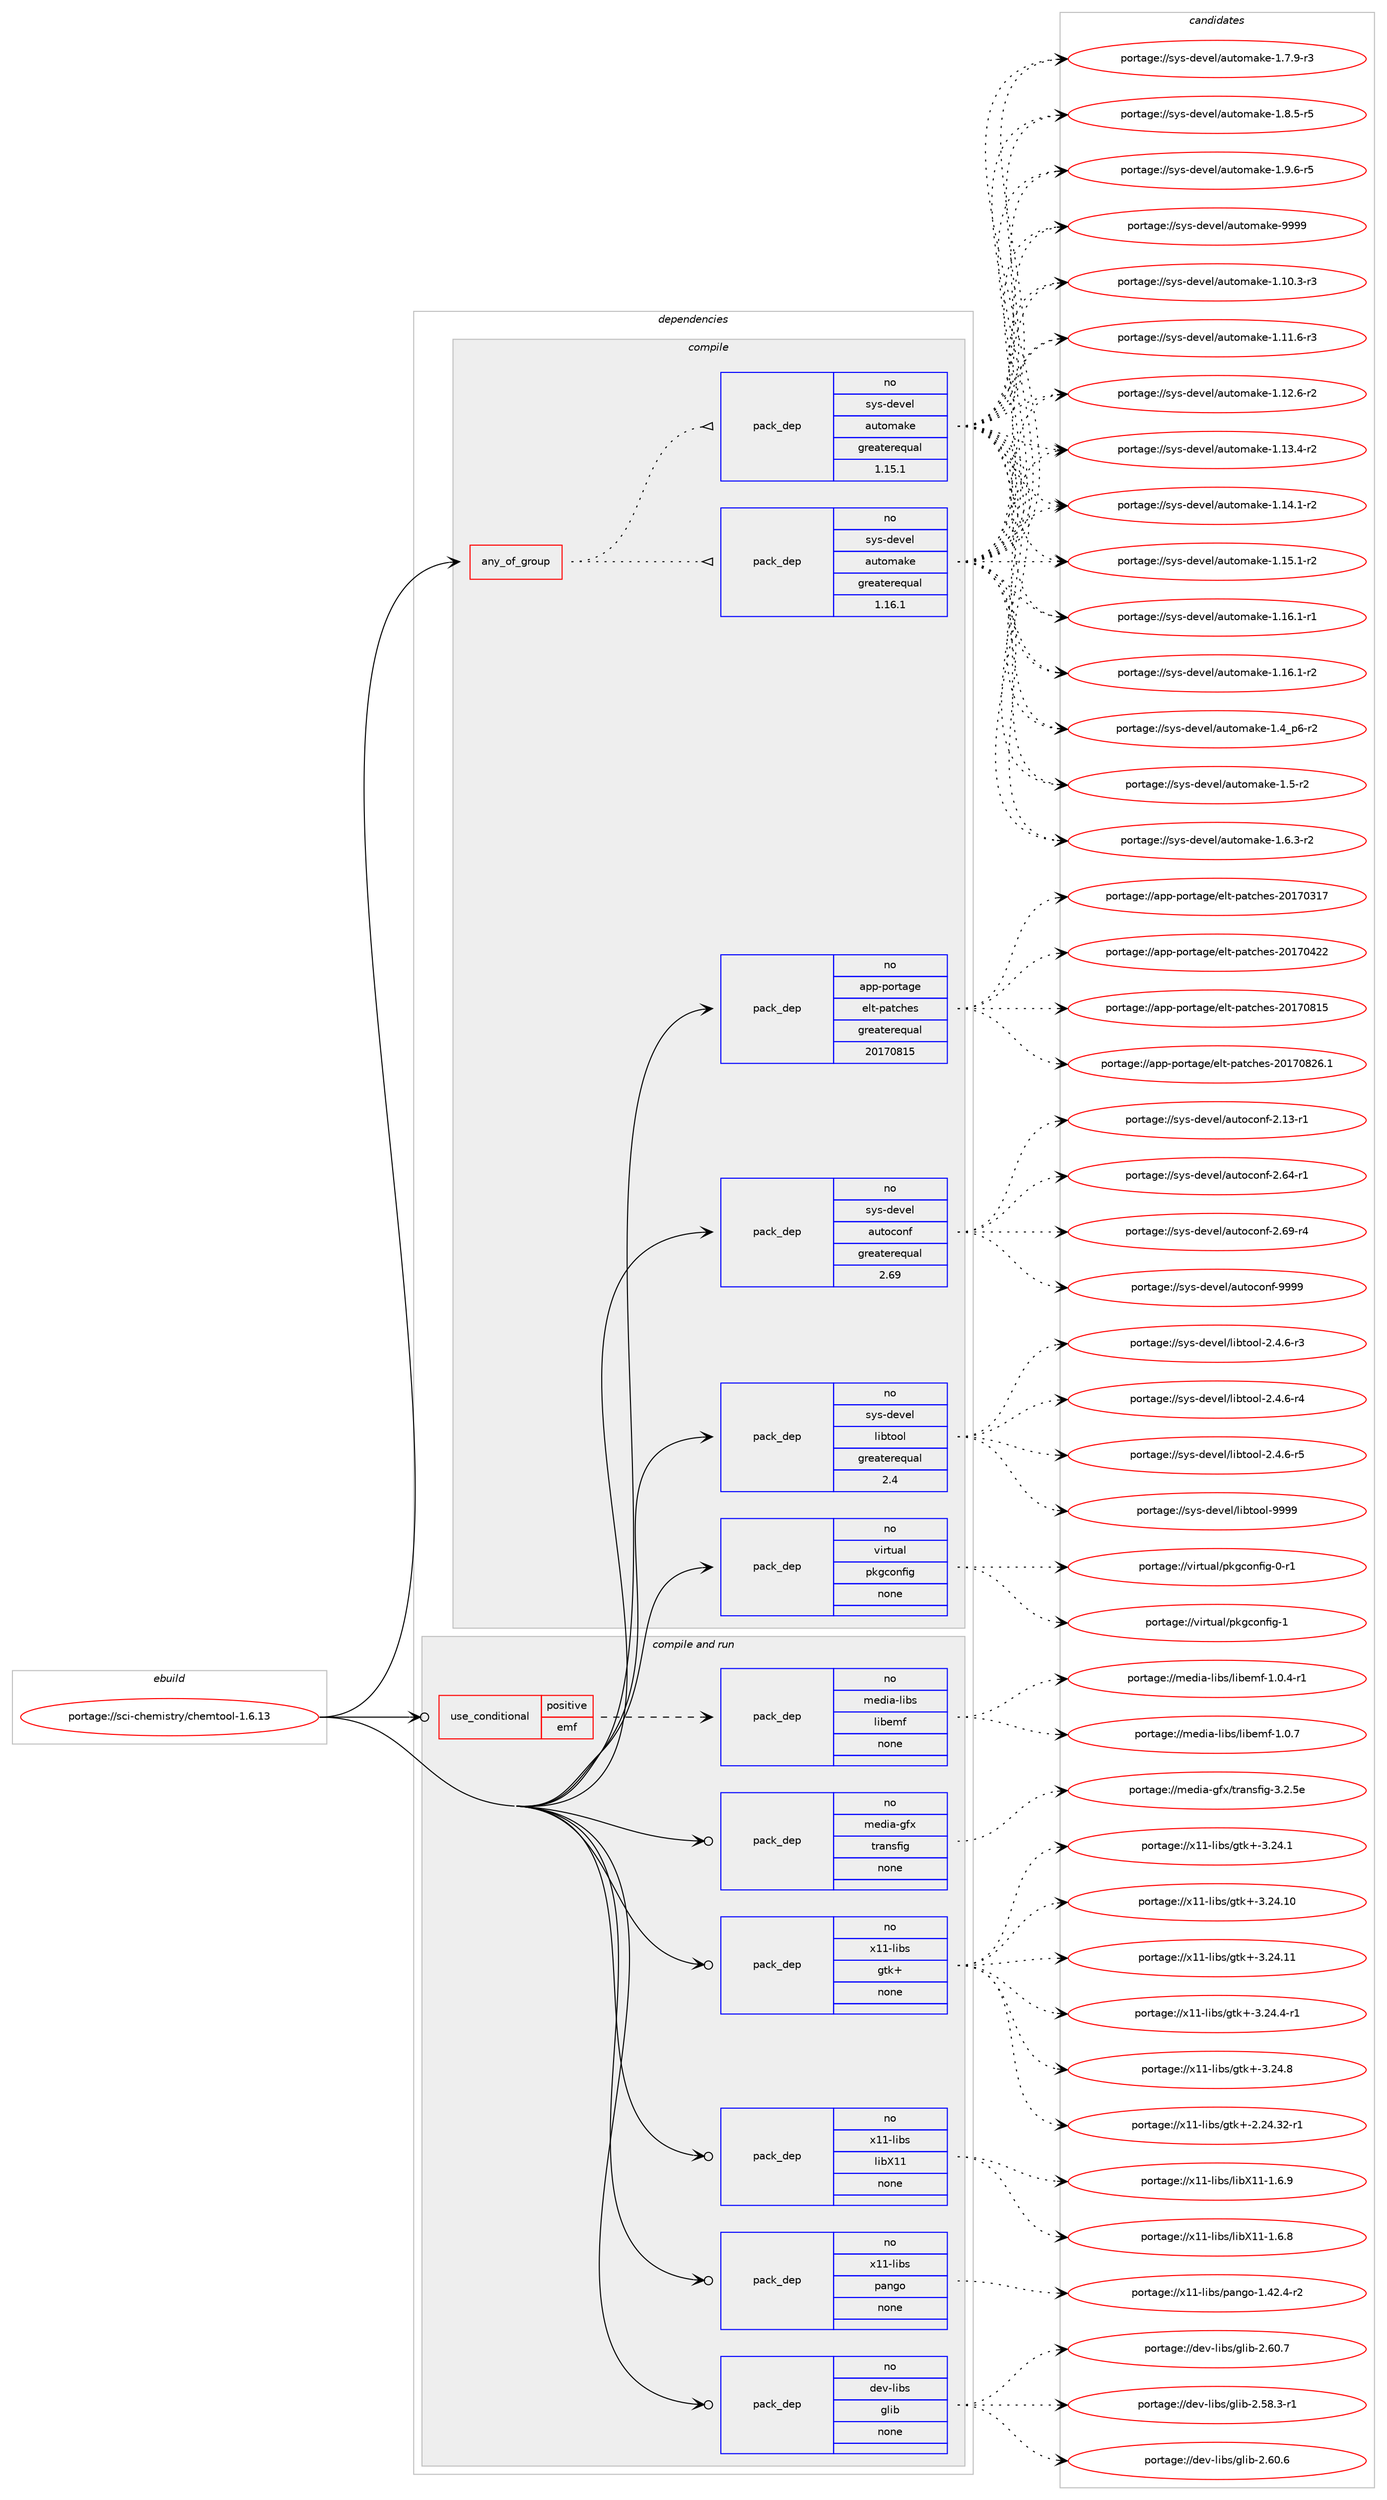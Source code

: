 digraph prolog {

# *************
# Graph options
# *************

newrank=true;
concentrate=true;
compound=true;
graph [rankdir=LR,fontname=Helvetica,fontsize=10,ranksep=1.5];#, ranksep=2.5, nodesep=0.2];
edge  [arrowhead=vee];
node  [fontname=Helvetica,fontsize=10];

# **********
# The ebuild
# **********

subgraph cluster_leftcol {
color=gray;
rank=same;
label=<<i>ebuild</i>>;
id [label="portage://sci-chemistry/chemtool-1.6.13", color=red, width=4, href="../sci-chemistry/chemtool-1.6.13.svg"];
}

# ****************
# The dependencies
# ****************

subgraph cluster_midcol {
color=gray;
label=<<i>dependencies</i>>;
subgraph cluster_compile {
fillcolor="#eeeeee";
style=filled;
label=<<i>compile</i>>;
subgraph any6312 {
dependency384377 [label=<<TABLE BORDER="0" CELLBORDER="1" CELLSPACING="0" CELLPADDING="4"><TR><TD CELLPADDING="10">any_of_group</TD></TR></TABLE>>, shape=none, color=red];subgraph pack282483 {
dependency384378 [label=<<TABLE BORDER="0" CELLBORDER="1" CELLSPACING="0" CELLPADDING="4" WIDTH="220"><TR><TD ROWSPAN="6" CELLPADDING="30">pack_dep</TD></TR><TR><TD WIDTH="110">no</TD></TR><TR><TD>sys-devel</TD></TR><TR><TD>automake</TD></TR><TR><TD>greaterequal</TD></TR><TR><TD>1.16.1</TD></TR></TABLE>>, shape=none, color=blue];
}
dependency384377:e -> dependency384378:w [weight=20,style="dotted",arrowhead="oinv"];
subgraph pack282484 {
dependency384379 [label=<<TABLE BORDER="0" CELLBORDER="1" CELLSPACING="0" CELLPADDING="4" WIDTH="220"><TR><TD ROWSPAN="6" CELLPADDING="30">pack_dep</TD></TR><TR><TD WIDTH="110">no</TD></TR><TR><TD>sys-devel</TD></TR><TR><TD>automake</TD></TR><TR><TD>greaterequal</TD></TR><TR><TD>1.15.1</TD></TR></TABLE>>, shape=none, color=blue];
}
dependency384377:e -> dependency384379:w [weight=20,style="dotted",arrowhead="oinv"];
}
id:e -> dependency384377:w [weight=20,style="solid",arrowhead="vee"];
subgraph pack282485 {
dependency384380 [label=<<TABLE BORDER="0" CELLBORDER="1" CELLSPACING="0" CELLPADDING="4" WIDTH="220"><TR><TD ROWSPAN="6" CELLPADDING="30">pack_dep</TD></TR><TR><TD WIDTH="110">no</TD></TR><TR><TD>app-portage</TD></TR><TR><TD>elt-patches</TD></TR><TR><TD>greaterequal</TD></TR><TR><TD>20170815</TD></TR></TABLE>>, shape=none, color=blue];
}
id:e -> dependency384380:w [weight=20,style="solid",arrowhead="vee"];
subgraph pack282486 {
dependency384381 [label=<<TABLE BORDER="0" CELLBORDER="1" CELLSPACING="0" CELLPADDING="4" WIDTH="220"><TR><TD ROWSPAN="6" CELLPADDING="30">pack_dep</TD></TR><TR><TD WIDTH="110">no</TD></TR><TR><TD>sys-devel</TD></TR><TR><TD>autoconf</TD></TR><TR><TD>greaterequal</TD></TR><TR><TD>2.69</TD></TR></TABLE>>, shape=none, color=blue];
}
id:e -> dependency384381:w [weight=20,style="solid",arrowhead="vee"];
subgraph pack282487 {
dependency384382 [label=<<TABLE BORDER="0" CELLBORDER="1" CELLSPACING="0" CELLPADDING="4" WIDTH="220"><TR><TD ROWSPAN="6" CELLPADDING="30">pack_dep</TD></TR><TR><TD WIDTH="110">no</TD></TR><TR><TD>sys-devel</TD></TR><TR><TD>libtool</TD></TR><TR><TD>greaterequal</TD></TR><TR><TD>2.4</TD></TR></TABLE>>, shape=none, color=blue];
}
id:e -> dependency384382:w [weight=20,style="solid",arrowhead="vee"];
subgraph pack282488 {
dependency384383 [label=<<TABLE BORDER="0" CELLBORDER="1" CELLSPACING="0" CELLPADDING="4" WIDTH="220"><TR><TD ROWSPAN="6" CELLPADDING="30">pack_dep</TD></TR><TR><TD WIDTH="110">no</TD></TR><TR><TD>virtual</TD></TR><TR><TD>pkgconfig</TD></TR><TR><TD>none</TD></TR><TR><TD></TD></TR></TABLE>>, shape=none, color=blue];
}
id:e -> dependency384383:w [weight=20,style="solid",arrowhead="vee"];
}
subgraph cluster_compileandrun {
fillcolor="#eeeeee";
style=filled;
label=<<i>compile and run</i>>;
subgraph cond95379 {
dependency384384 [label=<<TABLE BORDER="0" CELLBORDER="1" CELLSPACING="0" CELLPADDING="4"><TR><TD ROWSPAN="3" CELLPADDING="10">use_conditional</TD></TR><TR><TD>positive</TD></TR><TR><TD>emf</TD></TR></TABLE>>, shape=none, color=red];
subgraph pack282489 {
dependency384385 [label=<<TABLE BORDER="0" CELLBORDER="1" CELLSPACING="0" CELLPADDING="4" WIDTH="220"><TR><TD ROWSPAN="6" CELLPADDING="30">pack_dep</TD></TR><TR><TD WIDTH="110">no</TD></TR><TR><TD>media-libs</TD></TR><TR><TD>libemf</TD></TR><TR><TD>none</TD></TR><TR><TD></TD></TR></TABLE>>, shape=none, color=blue];
}
dependency384384:e -> dependency384385:w [weight=20,style="dashed",arrowhead="vee"];
}
id:e -> dependency384384:w [weight=20,style="solid",arrowhead="odotvee"];
subgraph pack282490 {
dependency384386 [label=<<TABLE BORDER="0" CELLBORDER="1" CELLSPACING="0" CELLPADDING="4" WIDTH="220"><TR><TD ROWSPAN="6" CELLPADDING="30">pack_dep</TD></TR><TR><TD WIDTH="110">no</TD></TR><TR><TD>dev-libs</TD></TR><TR><TD>glib</TD></TR><TR><TD>none</TD></TR><TR><TD></TD></TR></TABLE>>, shape=none, color=blue];
}
id:e -> dependency384386:w [weight=20,style="solid",arrowhead="odotvee"];
subgraph pack282491 {
dependency384387 [label=<<TABLE BORDER="0" CELLBORDER="1" CELLSPACING="0" CELLPADDING="4" WIDTH="220"><TR><TD ROWSPAN="6" CELLPADDING="30">pack_dep</TD></TR><TR><TD WIDTH="110">no</TD></TR><TR><TD>media-gfx</TD></TR><TR><TD>transfig</TD></TR><TR><TD>none</TD></TR><TR><TD></TD></TR></TABLE>>, shape=none, color=blue];
}
id:e -> dependency384387:w [weight=20,style="solid",arrowhead="odotvee"];
subgraph pack282492 {
dependency384388 [label=<<TABLE BORDER="0" CELLBORDER="1" CELLSPACING="0" CELLPADDING="4" WIDTH="220"><TR><TD ROWSPAN="6" CELLPADDING="30">pack_dep</TD></TR><TR><TD WIDTH="110">no</TD></TR><TR><TD>x11-libs</TD></TR><TR><TD>gtk+</TD></TR><TR><TD>none</TD></TR><TR><TD></TD></TR></TABLE>>, shape=none, color=blue];
}
id:e -> dependency384388:w [weight=20,style="solid",arrowhead="odotvee"];
subgraph pack282493 {
dependency384389 [label=<<TABLE BORDER="0" CELLBORDER="1" CELLSPACING="0" CELLPADDING="4" WIDTH="220"><TR><TD ROWSPAN="6" CELLPADDING="30">pack_dep</TD></TR><TR><TD WIDTH="110">no</TD></TR><TR><TD>x11-libs</TD></TR><TR><TD>libX11</TD></TR><TR><TD>none</TD></TR><TR><TD></TD></TR></TABLE>>, shape=none, color=blue];
}
id:e -> dependency384389:w [weight=20,style="solid",arrowhead="odotvee"];
subgraph pack282494 {
dependency384390 [label=<<TABLE BORDER="0" CELLBORDER="1" CELLSPACING="0" CELLPADDING="4" WIDTH="220"><TR><TD ROWSPAN="6" CELLPADDING="30">pack_dep</TD></TR><TR><TD WIDTH="110">no</TD></TR><TR><TD>x11-libs</TD></TR><TR><TD>pango</TD></TR><TR><TD>none</TD></TR><TR><TD></TD></TR></TABLE>>, shape=none, color=blue];
}
id:e -> dependency384390:w [weight=20,style="solid",arrowhead="odotvee"];
}
subgraph cluster_run {
fillcolor="#eeeeee";
style=filled;
label=<<i>run</i>>;
}
}

# **************
# The candidates
# **************

subgraph cluster_choices {
rank=same;
color=gray;
label=<<i>candidates</i>>;

subgraph choice282483 {
color=black;
nodesep=1;
choiceportage11512111545100101118101108479711711611110997107101454946494846514511451 [label="portage://sys-devel/automake-1.10.3-r3", color=red, width=4,href="../sys-devel/automake-1.10.3-r3.svg"];
choiceportage11512111545100101118101108479711711611110997107101454946494946544511451 [label="portage://sys-devel/automake-1.11.6-r3", color=red, width=4,href="../sys-devel/automake-1.11.6-r3.svg"];
choiceportage11512111545100101118101108479711711611110997107101454946495046544511450 [label="portage://sys-devel/automake-1.12.6-r2", color=red, width=4,href="../sys-devel/automake-1.12.6-r2.svg"];
choiceportage11512111545100101118101108479711711611110997107101454946495146524511450 [label="portage://sys-devel/automake-1.13.4-r2", color=red, width=4,href="../sys-devel/automake-1.13.4-r2.svg"];
choiceportage11512111545100101118101108479711711611110997107101454946495246494511450 [label="portage://sys-devel/automake-1.14.1-r2", color=red, width=4,href="../sys-devel/automake-1.14.1-r2.svg"];
choiceportage11512111545100101118101108479711711611110997107101454946495346494511450 [label="portage://sys-devel/automake-1.15.1-r2", color=red, width=4,href="../sys-devel/automake-1.15.1-r2.svg"];
choiceportage11512111545100101118101108479711711611110997107101454946495446494511449 [label="portage://sys-devel/automake-1.16.1-r1", color=red, width=4,href="../sys-devel/automake-1.16.1-r1.svg"];
choiceportage11512111545100101118101108479711711611110997107101454946495446494511450 [label="portage://sys-devel/automake-1.16.1-r2", color=red, width=4,href="../sys-devel/automake-1.16.1-r2.svg"];
choiceportage115121115451001011181011084797117116111109971071014549465295112544511450 [label="portage://sys-devel/automake-1.4_p6-r2", color=red, width=4,href="../sys-devel/automake-1.4_p6-r2.svg"];
choiceportage11512111545100101118101108479711711611110997107101454946534511450 [label="portage://sys-devel/automake-1.5-r2", color=red, width=4,href="../sys-devel/automake-1.5-r2.svg"];
choiceportage115121115451001011181011084797117116111109971071014549465446514511450 [label="portage://sys-devel/automake-1.6.3-r2", color=red, width=4,href="../sys-devel/automake-1.6.3-r2.svg"];
choiceportage115121115451001011181011084797117116111109971071014549465546574511451 [label="portage://sys-devel/automake-1.7.9-r3", color=red, width=4,href="../sys-devel/automake-1.7.9-r3.svg"];
choiceportage115121115451001011181011084797117116111109971071014549465646534511453 [label="portage://sys-devel/automake-1.8.5-r5", color=red, width=4,href="../sys-devel/automake-1.8.5-r5.svg"];
choiceportage115121115451001011181011084797117116111109971071014549465746544511453 [label="portage://sys-devel/automake-1.9.6-r5", color=red, width=4,href="../sys-devel/automake-1.9.6-r5.svg"];
choiceportage115121115451001011181011084797117116111109971071014557575757 [label="portage://sys-devel/automake-9999", color=red, width=4,href="../sys-devel/automake-9999.svg"];
dependency384378:e -> choiceportage11512111545100101118101108479711711611110997107101454946494846514511451:w [style=dotted,weight="100"];
dependency384378:e -> choiceportage11512111545100101118101108479711711611110997107101454946494946544511451:w [style=dotted,weight="100"];
dependency384378:e -> choiceportage11512111545100101118101108479711711611110997107101454946495046544511450:w [style=dotted,weight="100"];
dependency384378:e -> choiceportage11512111545100101118101108479711711611110997107101454946495146524511450:w [style=dotted,weight="100"];
dependency384378:e -> choiceportage11512111545100101118101108479711711611110997107101454946495246494511450:w [style=dotted,weight="100"];
dependency384378:e -> choiceportage11512111545100101118101108479711711611110997107101454946495346494511450:w [style=dotted,weight="100"];
dependency384378:e -> choiceportage11512111545100101118101108479711711611110997107101454946495446494511449:w [style=dotted,weight="100"];
dependency384378:e -> choiceportage11512111545100101118101108479711711611110997107101454946495446494511450:w [style=dotted,weight="100"];
dependency384378:e -> choiceportage115121115451001011181011084797117116111109971071014549465295112544511450:w [style=dotted,weight="100"];
dependency384378:e -> choiceportage11512111545100101118101108479711711611110997107101454946534511450:w [style=dotted,weight="100"];
dependency384378:e -> choiceportage115121115451001011181011084797117116111109971071014549465446514511450:w [style=dotted,weight="100"];
dependency384378:e -> choiceportage115121115451001011181011084797117116111109971071014549465546574511451:w [style=dotted,weight="100"];
dependency384378:e -> choiceportage115121115451001011181011084797117116111109971071014549465646534511453:w [style=dotted,weight="100"];
dependency384378:e -> choiceportage115121115451001011181011084797117116111109971071014549465746544511453:w [style=dotted,weight="100"];
dependency384378:e -> choiceportage115121115451001011181011084797117116111109971071014557575757:w [style=dotted,weight="100"];
}
subgraph choice282484 {
color=black;
nodesep=1;
choiceportage11512111545100101118101108479711711611110997107101454946494846514511451 [label="portage://sys-devel/automake-1.10.3-r3", color=red, width=4,href="../sys-devel/automake-1.10.3-r3.svg"];
choiceportage11512111545100101118101108479711711611110997107101454946494946544511451 [label="portage://sys-devel/automake-1.11.6-r3", color=red, width=4,href="../sys-devel/automake-1.11.6-r3.svg"];
choiceportage11512111545100101118101108479711711611110997107101454946495046544511450 [label="portage://sys-devel/automake-1.12.6-r2", color=red, width=4,href="../sys-devel/automake-1.12.6-r2.svg"];
choiceportage11512111545100101118101108479711711611110997107101454946495146524511450 [label="portage://sys-devel/automake-1.13.4-r2", color=red, width=4,href="../sys-devel/automake-1.13.4-r2.svg"];
choiceportage11512111545100101118101108479711711611110997107101454946495246494511450 [label="portage://sys-devel/automake-1.14.1-r2", color=red, width=4,href="../sys-devel/automake-1.14.1-r2.svg"];
choiceportage11512111545100101118101108479711711611110997107101454946495346494511450 [label="portage://sys-devel/automake-1.15.1-r2", color=red, width=4,href="../sys-devel/automake-1.15.1-r2.svg"];
choiceportage11512111545100101118101108479711711611110997107101454946495446494511449 [label="portage://sys-devel/automake-1.16.1-r1", color=red, width=4,href="../sys-devel/automake-1.16.1-r1.svg"];
choiceportage11512111545100101118101108479711711611110997107101454946495446494511450 [label="portage://sys-devel/automake-1.16.1-r2", color=red, width=4,href="../sys-devel/automake-1.16.1-r2.svg"];
choiceportage115121115451001011181011084797117116111109971071014549465295112544511450 [label="portage://sys-devel/automake-1.4_p6-r2", color=red, width=4,href="../sys-devel/automake-1.4_p6-r2.svg"];
choiceportage11512111545100101118101108479711711611110997107101454946534511450 [label="portage://sys-devel/automake-1.5-r2", color=red, width=4,href="../sys-devel/automake-1.5-r2.svg"];
choiceportage115121115451001011181011084797117116111109971071014549465446514511450 [label="portage://sys-devel/automake-1.6.3-r2", color=red, width=4,href="../sys-devel/automake-1.6.3-r2.svg"];
choiceportage115121115451001011181011084797117116111109971071014549465546574511451 [label="portage://sys-devel/automake-1.7.9-r3", color=red, width=4,href="../sys-devel/automake-1.7.9-r3.svg"];
choiceportage115121115451001011181011084797117116111109971071014549465646534511453 [label="portage://sys-devel/automake-1.8.5-r5", color=red, width=4,href="../sys-devel/automake-1.8.5-r5.svg"];
choiceportage115121115451001011181011084797117116111109971071014549465746544511453 [label="portage://sys-devel/automake-1.9.6-r5", color=red, width=4,href="../sys-devel/automake-1.9.6-r5.svg"];
choiceportage115121115451001011181011084797117116111109971071014557575757 [label="portage://sys-devel/automake-9999", color=red, width=4,href="../sys-devel/automake-9999.svg"];
dependency384379:e -> choiceportage11512111545100101118101108479711711611110997107101454946494846514511451:w [style=dotted,weight="100"];
dependency384379:e -> choiceportage11512111545100101118101108479711711611110997107101454946494946544511451:w [style=dotted,weight="100"];
dependency384379:e -> choiceportage11512111545100101118101108479711711611110997107101454946495046544511450:w [style=dotted,weight="100"];
dependency384379:e -> choiceportage11512111545100101118101108479711711611110997107101454946495146524511450:w [style=dotted,weight="100"];
dependency384379:e -> choiceportage11512111545100101118101108479711711611110997107101454946495246494511450:w [style=dotted,weight="100"];
dependency384379:e -> choiceportage11512111545100101118101108479711711611110997107101454946495346494511450:w [style=dotted,weight="100"];
dependency384379:e -> choiceportage11512111545100101118101108479711711611110997107101454946495446494511449:w [style=dotted,weight="100"];
dependency384379:e -> choiceportage11512111545100101118101108479711711611110997107101454946495446494511450:w [style=dotted,weight="100"];
dependency384379:e -> choiceportage115121115451001011181011084797117116111109971071014549465295112544511450:w [style=dotted,weight="100"];
dependency384379:e -> choiceportage11512111545100101118101108479711711611110997107101454946534511450:w [style=dotted,weight="100"];
dependency384379:e -> choiceportage115121115451001011181011084797117116111109971071014549465446514511450:w [style=dotted,weight="100"];
dependency384379:e -> choiceportage115121115451001011181011084797117116111109971071014549465546574511451:w [style=dotted,weight="100"];
dependency384379:e -> choiceportage115121115451001011181011084797117116111109971071014549465646534511453:w [style=dotted,weight="100"];
dependency384379:e -> choiceportage115121115451001011181011084797117116111109971071014549465746544511453:w [style=dotted,weight="100"];
dependency384379:e -> choiceportage115121115451001011181011084797117116111109971071014557575757:w [style=dotted,weight="100"];
}
subgraph choice282485 {
color=black;
nodesep=1;
choiceportage97112112451121111141169710310147101108116451129711699104101115455048495548514955 [label="portage://app-portage/elt-patches-20170317", color=red, width=4,href="../app-portage/elt-patches-20170317.svg"];
choiceportage97112112451121111141169710310147101108116451129711699104101115455048495548525050 [label="portage://app-portage/elt-patches-20170422", color=red, width=4,href="../app-portage/elt-patches-20170422.svg"];
choiceportage97112112451121111141169710310147101108116451129711699104101115455048495548564953 [label="portage://app-portage/elt-patches-20170815", color=red, width=4,href="../app-portage/elt-patches-20170815.svg"];
choiceportage971121124511211111411697103101471011081164511297116991041011154550484955485650544649 [label="portage://app-portage/elt-patches-20170826.1", color=red, width=4,href="../app-portage/elt-patches-20170826.1.svg"];
dependency384380:e -> choiceportage97112112451121111141169710310147101108116451129711699104101115455048495548514955:w [style=dotted,weight="100"];
dependency384380:e -> choiceportage97112112451121111141169710310147101108116451129711699104101115455048495548525050:w [style=dotted,weight="100"];
dependency384380:e -> choiceportage97112112451121111141169710310147101108116451129711699104101115455048495548564953:w [style=dotted,weight="100"];
dependency384380:e -> choiceportage971121124511211111411697103101471011081164511297116991041011154550484955485650544649:w [style=dotted,weight="100"];
}
subgraph choice282486 {
color=black;
nodesep=1;
choiceportage1151211154510010111810110847971171161119911111010245504649514511449 [label="portage://sys-devel/autoconf-2.13-r1", color=red, width=4,href="../sys-devel/autoconf-2.13-r1.svg"];
choiceportage1151211154510010111810110847971171161119911111010245504654524511449 [label="portage://sys-devel/autoconf-2.64-r1", color=red, width=4,href="../sys-devel/autoconf-2.64-r1.svg"];
choiceportage1151211154510010111810110847971171161119911111010245504654574511452 [label="portage://sys-devel/autoconf-2.69-r4", color=red, width=4,href="../sys-devel/autoconf-2.69-r4.svg"];
choiceportage115121115451001011181011084797117116111991111101024557575757 [label="portage://sys-devel/autoconf-9999", color=red, width=4,href="../sys-devel/autoconf-9999.svg"];
dependency384381:e -> choiceportage1151211154510010111810110847971171161119911111010245504649514511449:w [style=dotted,weight="100"];
dependency384381:e -> choiceportage1151211154510010111810110847971171161119911111010245504654524511449:w [style=dotted,weight="100"];
dependency384381:e -> choiceportage1151211154510010111810110847971171161119911111010245504654574511452:w [style=dotted,weight="100"];
dependency384381:e -> choiceportage115121115451001011181011084797117116111991111101024557575757:w [style=dotted,weight="100"];
}
subgraph choice282487 {
color=black;
nodesep=1;
choiceportage1151211154510010111810110847108105981161111111084550465246544511451 [label="portage://sys-devel/libtool-2.4.6-r3", color=red, width=4,href="../sys-devel/libtool-2.4.6-r3.svg"];
choiceportage1151211154510010111810110847108105981161111111084550465246544511452 [label="portage://sys-devel/libtool-2.4.6-r4", color=red, width=4,href="../sys-devel/libtool-2.4.6-r4.svg"];
choiceportage1151211154510010111810110847108105981161111111084550465246544511453 [label="portage://sys-devel/libtool-2.4.6-r5", color=red, width=4,href="../sys-devel/libtool-2.4.6-r5.svg"];
choiceportage1151211154510010111810110847108105981161111111084557575757 [label="portage://sys-devel/libtool-9999", color=red, width=4,href="../sys-devel/libtool-9999.svg"];
dependency384382:e -> choiceportage1151211154510010111810110847108105981161111111084550465246544511451:w [style=dotted,weight="100"];
dependency384382:e -> choiceportage1151211154510010111810110847108105981161111111084550465246544511452:w [style=dotted,weight="100"];
dependency384382:e -> choiceportage1151211154510010111810110847108105981161111111084550465246544511453:w [style=dotted,weight="100"];
dependency384382:e -> choiceportage1151211154510010111810110847108105981161111111084557575757:w [style=dotted,weight="100"];
}
subgraph choice282488 {
color=black;
nodesep=1;
choiceportage11810511411611797108471121071039911111010210510345484511449 [label="portage://virtual/pkgconfig-0-r1", color=red, width=4,href="../virtual/pkgconfig-0-r1.svg"];
choiceportage1181051141161179710847112107103991111101021051034549 [label="portage://virtual/pkgconfig-1", color=red, width=4,href="../virtual/pkgconfig-1.svg"];
dependency384383:e -> choiceportage11810511411611797108471121071039911111010210510345484511449:w [style=dotted,weight="100"];
dependency384383:e -> choiceportage1181051141161179710847112107103991111101021051034549:w [style=dotted,weight="100"];
}
subgraph choice282489 {
color=black;
nodesep=1;
choiceportage10910110010597451081059811547108105981011091024549464846524511449 [label="portage://media-libs/libemf-1.0.4-r1", color=red, width=4,href="../media-libs/libemf-1.0.4-r1.svg"];
choiceportage1091011001059745108105981154710810598101109102454946484655 [label="portage://media-libs/libemf-1.0.7", color=red, width=4,href="../media-libs/libemf-1.0.7.svg"];
dependency384385:e -> choiceportage10910110010597451081059811547108105981011091024549464846524511449:w [style=dotted,weight="100"];
dependency384385:e -> choiceportage1091011001059745108105981154710810598101109102454946484655:w [style=dotted,weight="100"];
}
subgraph choice282490 {
color=black;
nodesep=1;
choiceportage10010111845108105981154710310810598455046535646514511449 [label="portage://dev-libs/glib-2.58.3-r1", color=red, width=4,href="../dev-libs/glib-2.58.3-r1.svg"];
choiceportage1001011184510810598115471031081059845504654484654 [label="portage://dev-libs/glib-2.60.6", color=red, width=4,href="../dev-libs/glib-2.60.6.svg"];
choiceportage1001011184510810598115471031081059845504654484655 [label="portage://dev-libs/glib-2.60.7", color=red, width=4,href="../dev-libs/glib-2.60.7.svg"];
dependency384386:e -> choiceportage10010111845108105981154710310810598455046535646514511449:w [style=dotted,weight="100"];
dependency384386:e -> choiceportage1001011184510810598115471031081059845504654484654:w [style=dotted,weight="100"];
dependency384386:e -> choiceportage1001011184510810598115471031081059845504654484655:w [style=dotted,weight="100"];
}
subgraph choice282491 {
color=black;
nodesep=1;
choiceportage10910110010597451031021204711611497110115102105103455146504653101 [label="portage://media-gfx/transfig-3.2.5e", color=red, width=4,href="../media-gfx/transfig-3.2.5e.svg"];
dependency384387:e -> choiceportage10910110010597451031021204711611497110115102105103455146504653101:w [style=dotted,weight="100"];
}
subgraph choice282492 {
color=black;
nodesep=1;
choiceportage12049494510810598115471031161074345504650524651504511449 [label="portage://x11-libs/gtk+-2.24.32-r1", color=red, width=4,href="../x11-libs/gtk+-2.24.32-r1.svg"];
choiceportage12049494510810598115471031161074345514650524649 [label="portage://x11-libs/gtk+-3.24.1", color=red, width=4,href="../x11-libs/gtk+-3.24.1.svg"];
choiceportage1204949451081059811547103116107434551465052464948 [label="portage://x11-libs/gtk+-3.24.10", color=red, width=4,href="../x11-libs/gtk+-3.24.10.svg"];
choiceportage1204949451081059811547103116107434551465052464949 [label="portage://x11-libs/gtk+-3.24.11", color=red, width=4,href="../x11-libs/gtk+-3.24.11.svg"];
choiceportage120494945108105981154710311610743455146505246524511449 [label="portage://x11-libs/gtk+-3.24.4-r1", color=red, width=4,href="../x11-libs/gtk+-3.24.4-r1.svg"];
choiceportage12049494510810598115471031161074345514650524656 [label="portage://x11-libs/gtk+-3.24.8", color=red, width=4,href="../x11-libs/gtk+-3.24.8.svg"];
dependency384388:e -> choiceportage12049494510810598115471031161074345504650524651504511449:w [style=dotted,weight="100"];
dependency384388:e -> choiceportage12049494510810598115471031161074345514650524649:w [style=dotted,weight="100"];
dependency384388:e -> choiceportage1204949451081059811547103116107434551465052464948:w [style=dotted,weight="100"];
dependency384388:e -> choiceportage1204949451081059811547103116107434551465052464949:w [style=dotted,weight="100"];
dependency384388:e -> choiceportage120494945108105981154710311610743455146505246524511449:w [style=dotted,weight="100"];
dependency384388:e -> choiceportage12049494510810598115471031161074345514650524656:w [style=dotted,weight="100"];
}
subgraph choice282493 {
color=black;
nodesep=1;
choiceportage120494945108105981154710810598884949454946544656 [label="portage://x11-libs/libX11-1.6.8", color=red, width=4,href="../x11-libs/libX11-1.6.8.svg"];
choiceportage120494945108105981154710810598884949454946544657 [label="portage://x11-libs/libX11-1.6.9", color=red, width=4,href="../x11-libs/libX11-1.6.9.svg"];
dependency384389:e -> choiceportage120494945108105981154710810598884949454946544656:w [style=dotted,weight="100"];
dependency384389:e -> choiceportage120494945108105981154710810598884949454946544657:w [style=dotted,weight="100"];
}
subgraph choice282494 {
color=black;
nodesep=1;
choiceportage120494945108105981154711297110103111454946525046524511450 [label="portage://x11-libs/pango-1.42.4-r2", color=red, width=4,href="../x11-libs/pango-1.42.4-r2.svg"];
dependency384390:e -> choiceportage120494945108105981154711297110103111454946525046524511450:w [style=dotted,weight="100"];
}
}

}
